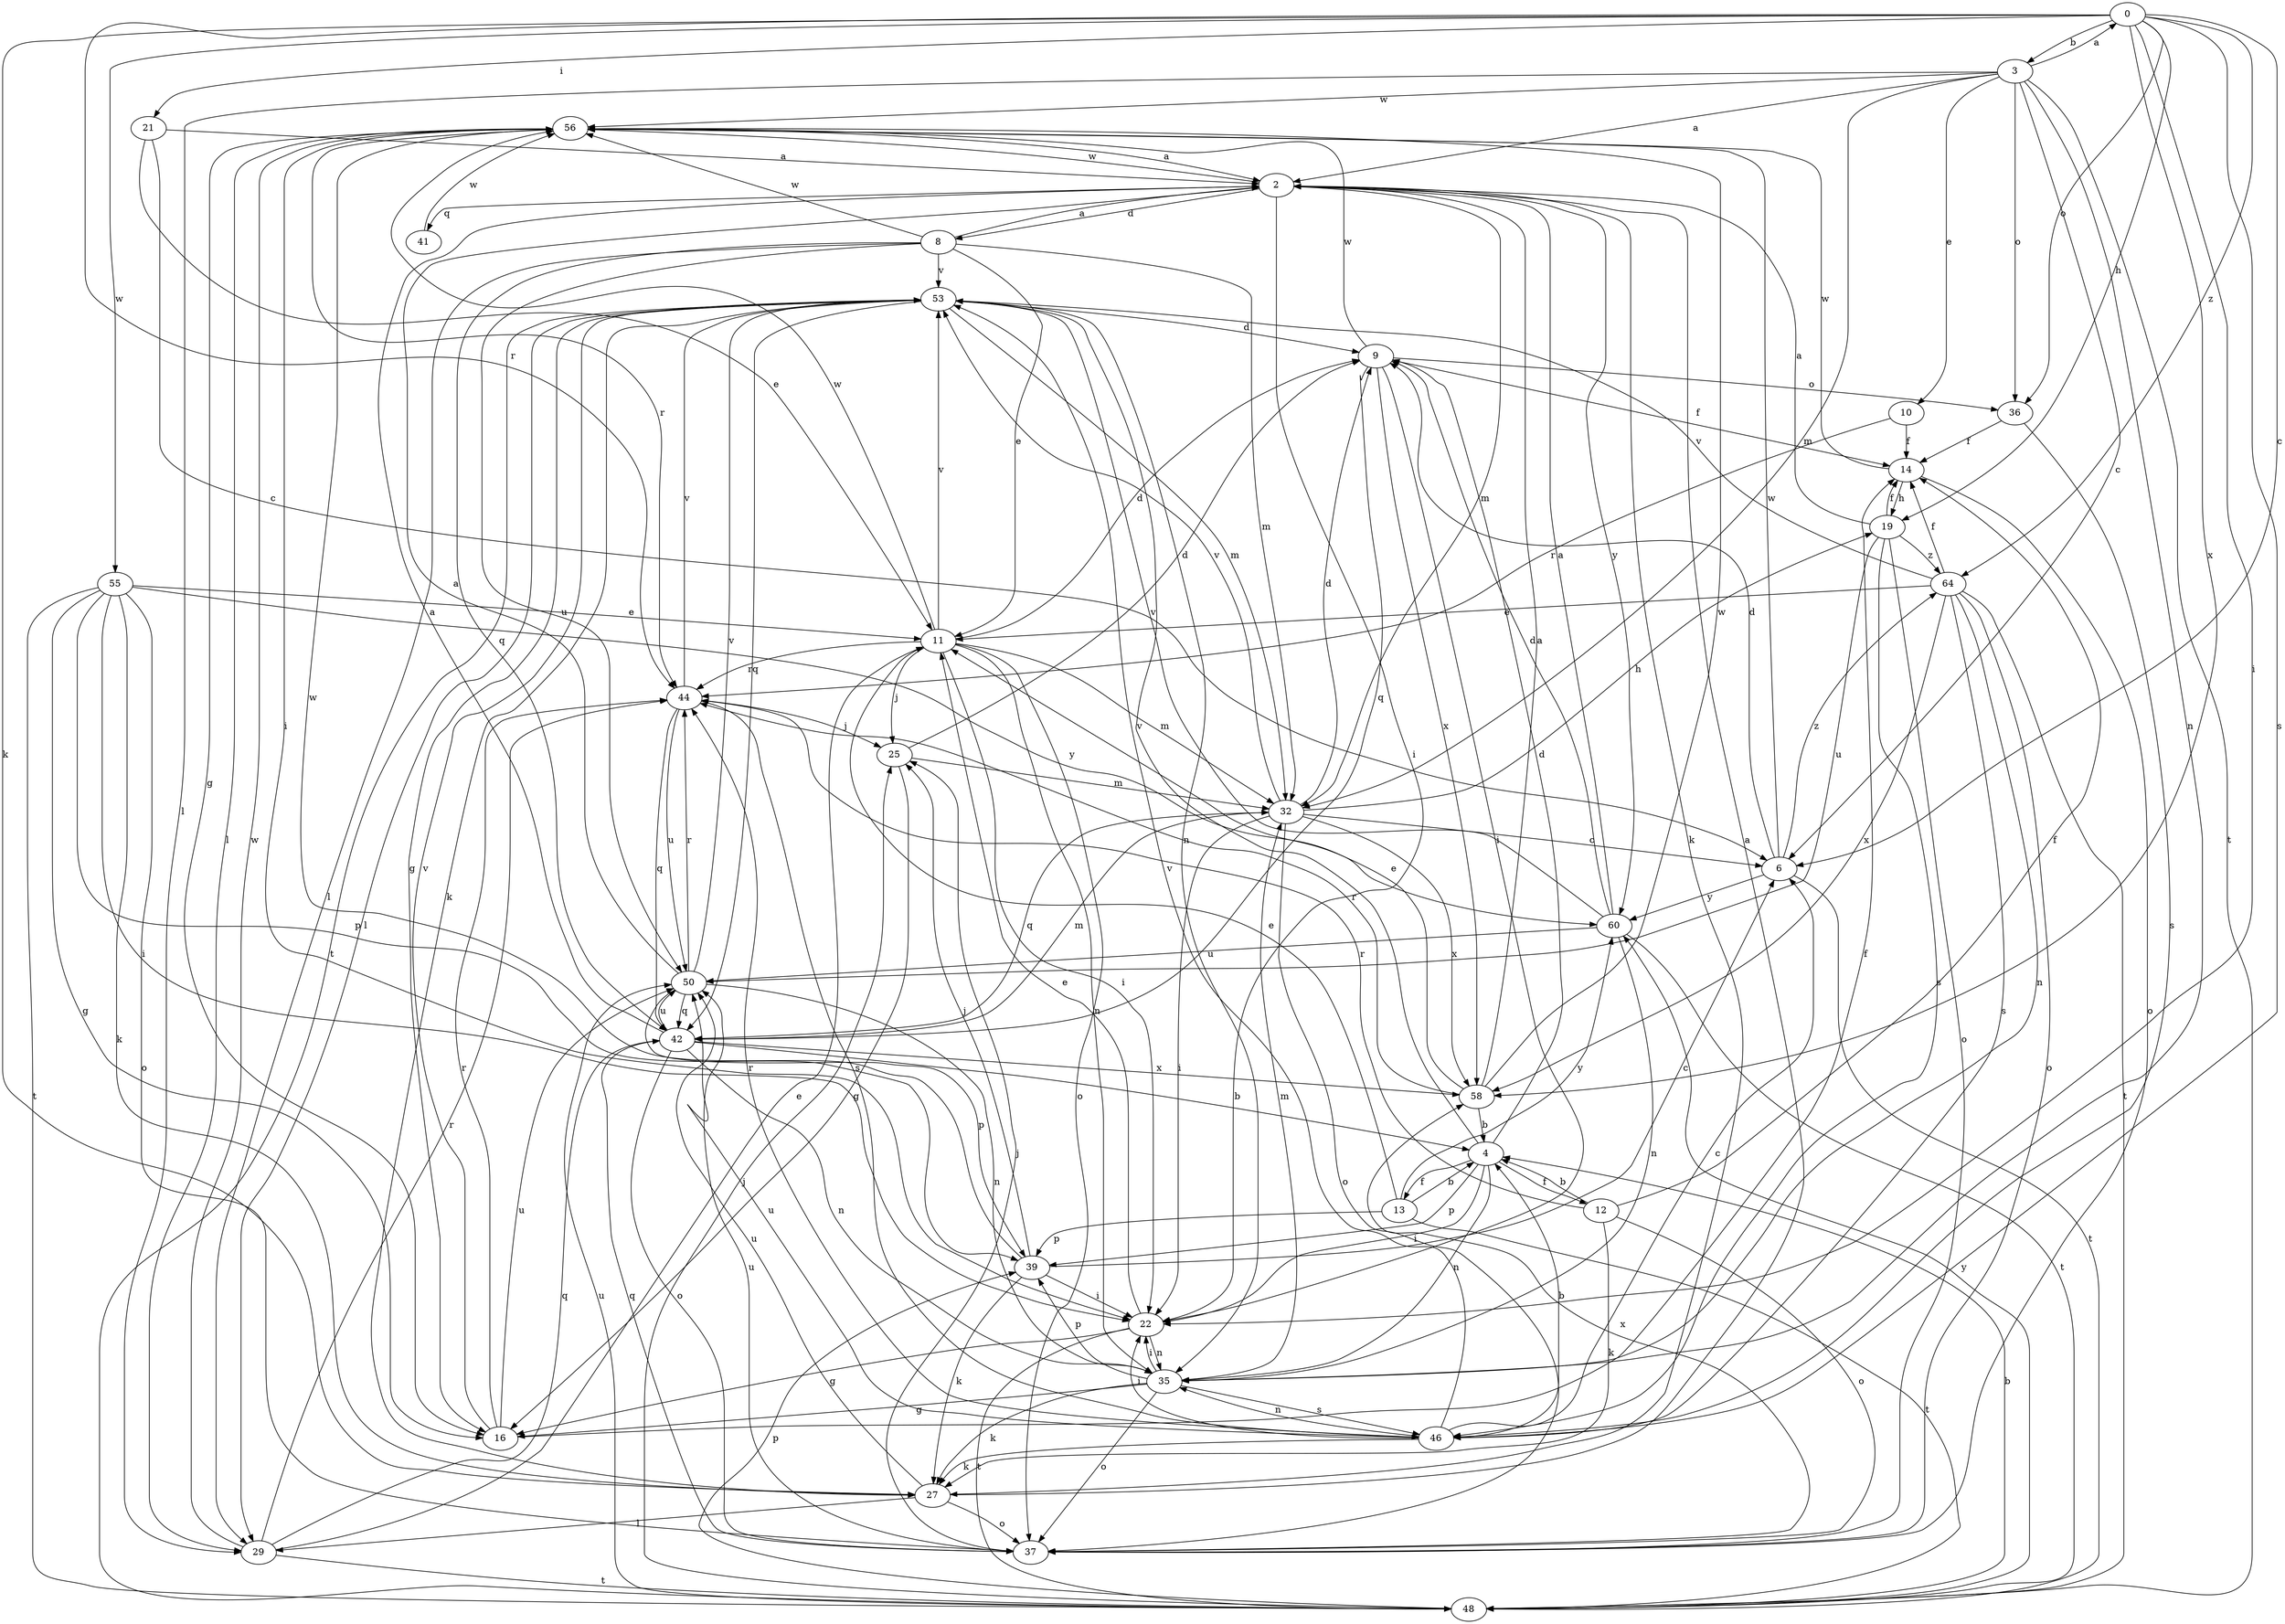 strict digraph  {
0;
2;
3;
4;
6;
8;
9;
10;
11;
12;
13;
14;
16;
19;
21;
22;
25;
27;
29;
32;
35;
36;
37;
39;
41;
42;
44;
46;
48;
50;
53;
55;
56;
58;
60;
64;
0 -> 3  [label=b];
0 -> 6  [label=c];
0 -> 19  [label=h];
0 -> 21  [label=i];
0 -> 22  [label=i];
0 -> 27  [label=k];
0 -> 36  [label=o];
0 -> 44  [label=r];
0 -> 46  [label=s];
0 -> 55  [label=w];
0 -> 58  [label=x];
0 -> 64  [label=z];
2 -> 8  [label=d];
2 -> 22  [label=i];
2 -> 27  [label=k];
2 -> 32  [label=m];
2 -> 41  [label=q];
2 -> 56  [label=w];
2 -> 60  [label=y];
3 -> 0  [label=a];
3 -> 2  [label=a];
3 -> 6  [label=c];
3 -> 10  [label=e];
3 -> 29  [label=l];
3 -> 32  [label=m];
3 -> 35  [label=n];
3 -> 36  [label=o];
3 -> 48  [label=t];
3 -> 56  [label=w];
4 -> 9  [label=d];
4 -> 12  [label=f];
4 -> 13  [label=f];
4 -> 22  [label=i];
4 -> 35  [label=n];
4 -> 39  [label=p];
4 -> 53  [label=v];
6 -> 9  [label=d];
6 -> 48  [label=t];
6 -> 56  [label=w];
6 -> 60  [label=y];
6 -> 64  [label=z];
8 -> 2  [label=a];
8 -> 11  [label=e];
8 -> 29  [label=l];
8 -> 32  [label=m];
8 -> 42  [label=q];
8 -> 50  [label=u];
8 -> 53  [label=v];
8 -> 56  [label=w];
9 -> 14  [label=f];
9 -> 22  [label=i];
9 -> 36  [label=o];
9 -> 42  [label=q];
9 -> 56  [label=w];
9 -> 58  [label=x];
10 -> 14  [label=f];
10 -> 44  [label=r];
11 -> 9  [label=d];
11 -> 22  [label=i];
11 -> 25  [label=j];
11 -> 32  [label=m];
11 -> 35  [label=n];
11 -> 37  [label=o];
11 -> 44  [label=r];
11 -> 53  [label=v];
11 -> 56  [label=w];
12 -> 4  [label=b];
12 -> 14  [label=f];
12 -> 27  [label=k];
12 -> 37  [label=o];
12 -> 44  [label=r];
13 -> 4  [label=b];
13 -> 11  [label=e];
13 -> 39  [label=p];
13 -> 48  [label=t];
13 -> 60  [label=y];
14 -> 19  [label=h];
14 -> 37  [label=o];
14 -> 56  [label=w];
16 -> 14  [label=f];
16 -> 44  [label=r];
16 -> 50  [label=u];
16 -> 53  [label=v];
19 -> 2  [label=a];
19 -> 14  [label=f];
19 -> 37  [label=o];
19 -> 46  [label=s];
19 -> 50  [label=u];
19 -> 64  [label=z];
21 -> 2  [label=a];
21 -> 6  [label=c];
21 -> 11  [label=e];
22 -> 11  [label=e];
22 -> 16  [label=g];
22 -> 35  [label=n];
22 -> 48  [label=t];
25 -> 9  [label=d];
25 -> 16  [label=g];
25 -> 32  [label=m];
27 -> 2  [label=a];
27 -> 29  [label=l];
27 -> 37  [label=o];
27 -> 50  [label=u];
29 -> 11  [label=e];
29 -> 42  [label=q];
29 -> 44  [label=r];
29 -> 48  [label=t];
29 -> 56  [label=w];
32 -> 6  [label=c];
32 -> 9  [label=d];
32 -> 19  [label=h];
32 -> 22  [label=i];
32 -> 37  [label=o];
32 -> 42  [label=q];
32 -> 53  [label=v];
32 -> 58  [label=x];
35 -> 16  [label=g];
35 -> 22  [label=i];
35 -> 27  [label=k];
35 -> 32  [label=m];
35 -> 37  [label=o];
35 -> 39  [label=p];
35 -> 46  [label=s];
36 -> 14  [label=f];
36 -> 46  [label=s];
37 -> 25  [label=j];
37 -> 42  [label=q];
37 -> 50  [label=u];
37 -> 58  [label=x];
39 -> 6  [label=c];
39 -> 22  [label=i];
39 -> 25  [label=j];
39 -> 27  [label=k];
39 -> 56  [label=w];
41 -> 56  [label=w];
42 -> 2  [label=a];
42 -> 4  [label=b];
42 -> 32  [label=m];
42 -> 35  [label=n];
42 -> 37  [label=o];
42 -> 50  [label=u];
42 -> 58  [label=x];
44 -> 25  [label=j];
44 -> 42  [label=q];
44 -> 46  [label=s];
44 -> 50  [label=u];
44 -> 53  [label=v];
46 -> 4  [label=b];
46 -> 6  [label=c];
46 -> 22  [label=i];
46 -> 27  [label=k];
46 -> 35  [label=n];
46 -> 44  [label=r];
46 -> 50  [label=u];
46 -> 53  [label=v];
48 -> 4  [label=b];
48 -> 25  [label=j];
48 -> 39  [label=p];
48 -> 50  [label=u];
48 -> 60  [label=y];
50 -> 2  [label=a];
50 -> 35  [label=n];
50 -> 39  [label=p];
50 -> 42  [label=q];
50 -> 44  [label=r];
50 -> 53  [label=v];
53 -> 9  [label=d];
53 -> 16  [label=g];
53 -> 27  [label=k];
53 -> 29  [label=l];
53 -> 32  [label=m];
53 -> 35  [label=n];
53 -> 42  [label=q];
53 -> 48  [label=t];
55 -> 11  [label=e];
55 -> 16  [label=g];
55 -> 22  [label=i];
55 -> 27  [label=k];
55 -> 37  [label=o];
55 -> 39  [label=p];
55 -> 48  [label=t];
55 -> 60  [label=y];
56 -> 2  [label=a];
56 -> 16  [label=g];
56 -> 22  [label=i];
56 -> 29  [label=l];
56 -> 44  [label=r];
58 -> 2  [label=a];
58 -> 4  [label=b];
58 -> 11  [label=e];
58 -> 44  [label=r];
58 -> 56  [label=w];
60 -> 2  [label=a];
60 -> 9  [label=d];
60 -> 35  [label=n];
60 -> 48  [label=t];
60 -> 50  [label=u];
60 -> 53  [label=v];
64 -> 11  [label=e];
64 -> 14  [label=f];
64 -> 35  [label=n];
64 -> 37  [label=o];
64 -> 46  [label=s];
64 -> 48  [label=t];
64 -> 53  [label=v];
64 -> 58  [label=x];
}
